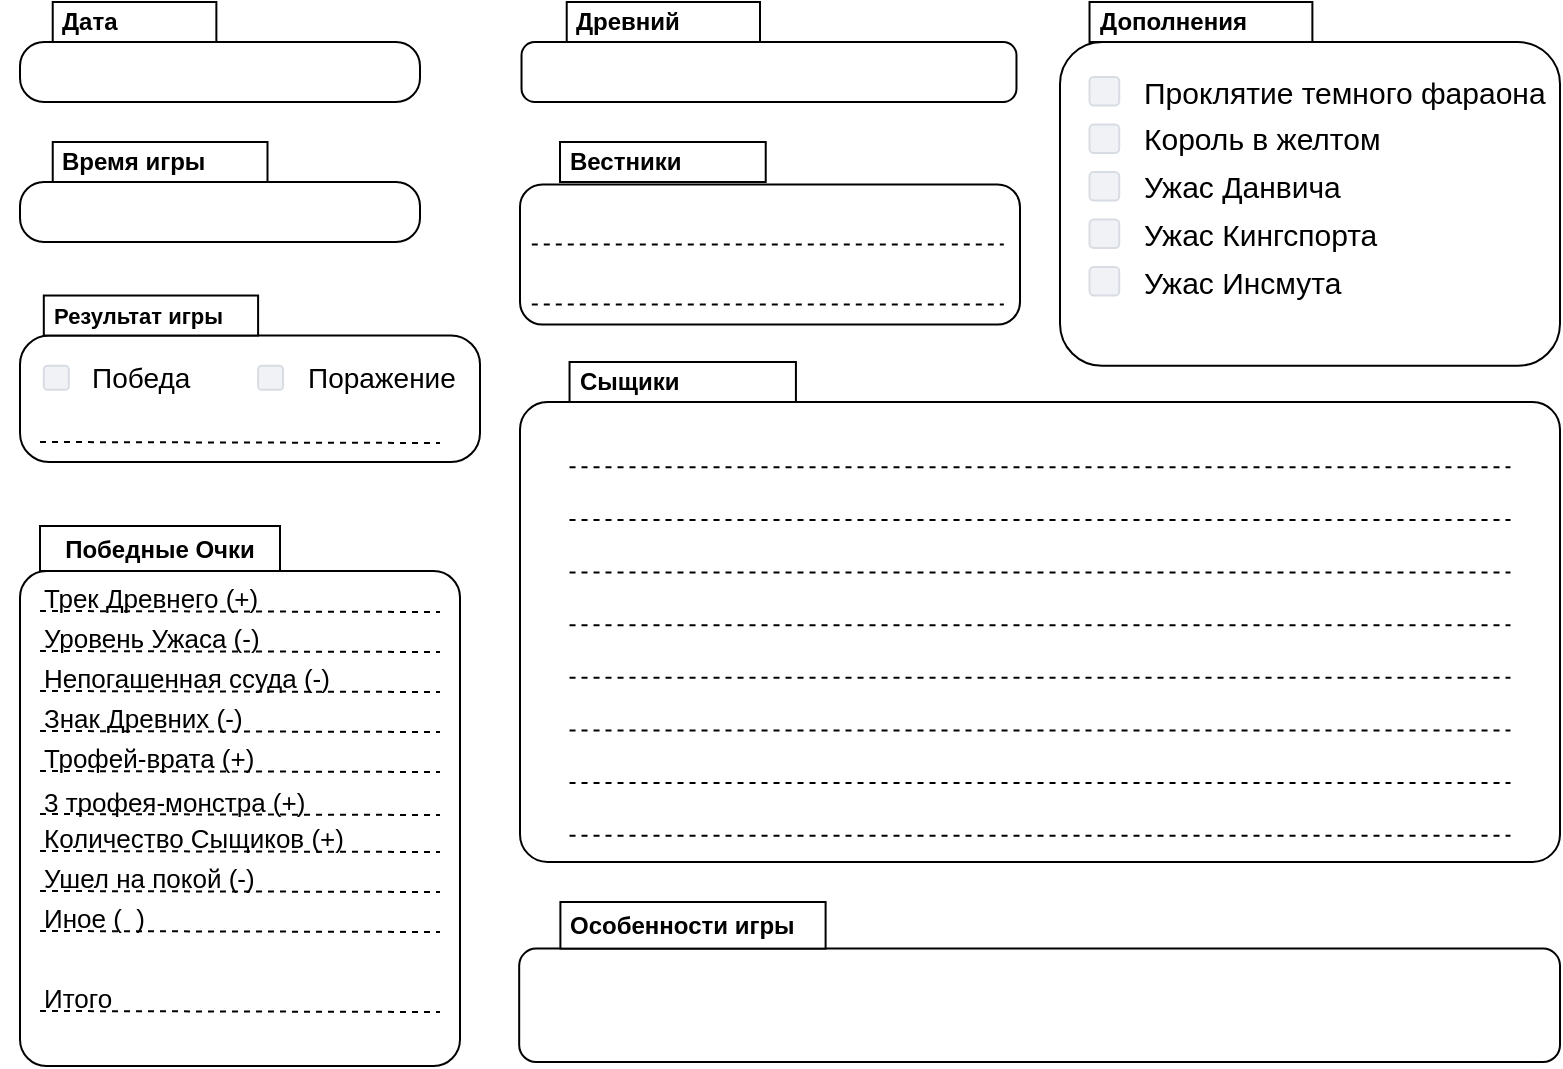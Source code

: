 <mxfile version="15.5.8" type="github">
  <diagram id="sBmuPLwduZAnjJ85MD6g" name="Page-1">
    <mxGraphModel dx="1038" dy="543" grid="1" gridSize="10" guides="1" tooltips="1" connect="1" arrows="1" fold="1" page="1" pageScale="1" pageWidth="827" pageHeight="583" math="0" shadow="0">
      <root>
        <mxCell id="0" />
        <mxCell id="1" parent="0" />
        <mxCell id="2OspAjWioLyoepziEBJt-59" value="" style="group;spacingLeft=0;" parent="1" vertex="1" connectable="0">
          <mxGeometry x="270" y="30" width="269" height="70" as="geometry" />
        </mxCell>
        <mxCell id="2OspAjWioLyoepziEBJt-60" value="" style="rounded=1;whiteSpace=wrap;html=1;arcSize=22;" parent="2OspAjWioLyoepziEBJt-59" vertex="1">
          <mxGeometry x="10.76" y="20" width="247.48" height="30" as="geometry" />
        </mxCell>
        <mxCell id="2OspAjWioLyoepziEBJt-61" value="&lt;font style=&quot;font-size: 12px&quot;&gt;&lt;b&gt;Древний&lt;br&gt;&lt;/b&gt;&lt;/font&gt;" style="rounded=0;whiteSpace=wrap;html=1;fontSize=11;align=left;spacingLeft=3;" parent="2OspAjWioLyoepziEBJt-59" vertex="1">
          <mxGeometry x="33.36" width="96.64" height="20" as="geometry" />
        </mxCell>
        <mxCell id="2OspAjWioLyoepziEBJt-62" value="" style="group" parent="1" vertex="1" connectable="0">
          <mxGeometry x="30" y="100" width="200" height="50" as="geometry" />
        </mxCell>
        <mxCell id="2OspAjWioLyoepziEBJt-20" value="" style="rounded=1;whiteSpace=wrap;html=1;arcSize=40;" parent="2OspAjWioLyoepziEBJt-62" vertex="1">
          <mxGeometry y="20" width="200" height="30" as="geometry" />
        </mxCell>
        <mxCell id="2OspAjWioLyoepziEBJt-21" value="&lt;font style=&quot;font-size: 12px&quot;&gt;&lt;b&gt;Время игры&lt;/b&gt;&lt;/font&gt;" style="rounded=0;whiteSpace=wrap;html=1;fontSize=11;align=left;spacingLeft=3;" parent="2OspAjWioLyoepziEBJt-62" vertex="1">
          <mxGeometry x="16.369" width="107.381" height="20" as="geometry" />
        </mxCell>
        <mxCell id="2OspAjWioLyoepziEBJt-63" value="" style="group" parent="1" vertex="1" connectable="0">
          <mxGeometry x="30" y="30" width="220" height="50" as="geometry" />
        </mxCell>
        <mxCell id="2OspAjWioLyoepziEBJt-32" value="" style="rounded=1;whiteSpace=wrap;html=1;arcSize=40;" parent="2OspAjWioLyoepziEBJt-63" vertex="1">
          <mxGeometry y="20" width="200" height="30" as="geometry" />
        </mxCell>
        <mxCell id="2OspAjWioLyoepziEBJt-33" value="&lt;font style=&quot;font-size: 12px&quot;&gt;&lt;b&gt;Дата&lt;/b&gt;&lt;/font&gt;" style="rounded=0;whiteSpace=wrap;html=1;fontSize=11;align=left;spacingLeft=3;" parent="2OspAjWioLyoepziEBJt-63" vertex="1">
          <mxGeometry x="16.364" width="81.818" height="20" as="geometry" />
        </mxCell>
        <mxCell id="2OspAjWioLyoepziEBJt-64" value="" style="group;spacingLeft=0;" parent="1" vertex="1" connectable="0">
          <mxGeometry x="280" y="210" width="520" height="250" as="geometry" />
        </mxCell>
        <mxCell id="2OspAjWioLyoepziEBJt-65" value="" style="rounded=1;whiteSpace=wrap;html=1;arcSize=6;" parent="2OspAjWioLyoepziEBJt-64" vertex="1">
          <mxGeometry y="20" width="520" height="230" as="geometry" />
        </mxCell>
        <mxCell id="2OspAjWioLyoepziEBJt-66" value="&lt;font style=&quot;font-size: 12px&quot;&gt;&lt;b&gt;Сыщики&lt;/b&gt;&lt;/font&gt;" style="rounded=0;whiteSpace=wrap;html=1;fontSize=11;align=left;spacingLeft=3;" parent="2OspAjWioLyoepziEBJt-64" vertex="1">
          <mxGeometry x="24.769" width="113.19" height="20" as="geometry" />
        </mxCell>
        <mxCell id="2OspAjWioLyoepziEBJt-67" value="" style="endArrow=none;dashed=1;html=1;rounded=0;fontSize=12;" parent="2OspAjWioLyoepziEBJt-64" edge="1">
          <mxGeometry width="50" height="50" relative="1" as="geometry">
            <mxPoint x="24.762" y="52.632" as="sourcePoint" />
            <mxPoint x="495.238" y="52.632" as="targetPoint" />
          </mxGeometry>
        </mxCell>
        <mxCell id="2OspAjWioLyoepziEBJt-68" value="" style="endArrow=none;dashed=1;html=1;rounded=0;fontSize=12;" parent="2OspAjWioLyoepziEBJt-64" edge="1">
          <mxGeometry width="50" height="50" relative="1" as="geometry">
            <mxPoint x="24.762" y="78.947" as="sourcePoint" />
            <mxPoint x="495.238" y="78.947" as="targetPoint" />
          </mxGeometry>
        </mxCell>
        <mxCell id="2OspAjWioLyoepziEBJt-69" value="" style="endArrow=none;dashed=1;html=1;rounded=0;fontSize=12;" parent="2OspAjWioLyoepziEBJt-64" edge="1">
          <mxGeometry width="50" height="50" relative="1" as="geometry">
            <mxPoint x="24.762" y="105.263" as="sourcePoint" />
            <mxPoint x="495.238" y="105.263" as="targetPoint" />
          </mxGeometry>
        </mxCell>
        <mxCell id="2OspAjWioLyoepziEBJt-70" value="" style="endArrow=none;dashed=1;html=1;rounded=0;fontSize=12;" parent="2OspAjWioLyoepziEBJt-64" edge="1">
          <mxGeometry width="50" height="50" relative="1" as="geometry">
            <mxPoint x="24.762" y="131.579" as="sourcePoint" />
            <mxPoint x="495.238" y="131.579" as="targetPoint" />
          </mxGeometry>
        </mxCell>
        <mxCell id="2OspAjWioLyoepziEBJt-71" value="" style="endArrow=none;dashed=1;html=1;rounded=0;fontSize=12;" parent="2OspAjWioLyoepziEBJt-64" edge="1">
          <mxGeometry width="50" height="50" relative="1" as="geometry">
            <mxPoint x="24.762" y="157.895" as="sourcePoint" />
            <mxPoint x="495.238" y="157.895" as="targetPoint" />
          </mxGeometry>
        </mxCell>
        <mxCell id="2OspAjWioLyoepziEBJt-72" value="" style="endArrow=none;dashed=1;html=1;rounded=0;fontSize=12;" parent="2OspAjWioLyoepziEBJt-64" edge="1">
          <mxGeometry width="50" height="50" relative="1" as="geometry">
            <mxPoint x="24.762" y="184.211" as="sourcePoint" />
            <mxPoint x="495.238" y="184.211" as="targetPoint" />
          </mxGeometry>
        </mxCell>
        <mxCell id="2OspAjWioLyoepziEBJt-73" value="" style="endArrow=none;dashed=1;html=1;rounded=0;fontSize=12;" parent="2OspAjWioLyoepziEBJt-64" edge="1">
          <mxGeometry width="50" height="50" relative="1" as="geometry">
            <mxPoint x="24.762" y="210.526" as="sourcePoint" />
            <mxPoint x="495.238" y="210.526" as="targetPoint" />
          </mxGeometry>
        </mxCell>
        <mxCell id="2OspAjWioLyoepziEBJt-74" value="" style="endArrow=none;dashed=1;html=1;rounded=0;fontSize=12;" parent="2OspAjWioLyoepziEBJt-64" edge="1">
          <mxGeometry width="50" height="50" relative="1" as="geometry">
            <mxPoint x="24.762" y="236.842" as="sourcePoint" />
            <mxPoint x="495.238" y="236.842" as="targetPoint" />
          </mxGeometry>
        </mxCell>
        <mxCell id="2OspAjWioLyoepziEBJt-75" value="" style="group" parent="1" vertex="1" connectable="0">
          <mxGeometry x="20" y="292" width="240" height="270" as="geometry" />
        </mxCell>
        <mxCell id="2OspAjWioLyoepziEBJt-76" value="" style="rounded=1;whiteSpace=wrap;html=1;arcSize=6;" parent="2OspAjWioLyoepziEBJt-75" vertex="1">
          <mxGeometry x="10" y="22.5" width="220" height="247.5" as="geometry" />
        </mxCell>
        <mxCell id="2OspAjWioLyoepziEBJt-77" value="&lt;div style=&quot;font-size: 12px&quot; align=&quot;center&quot;&gt;&lt;font style=&quot;font-size: 12px&quot;&gt;&lt;b&gt;Победные Очки&lt;/b&gt;&lt;/font&gt;&lt;/div&gt;" style="rounded=0;whiteSpace=wrap;html=1;fontSize=11;align=center;spacingLeft=0;spacing=2;spacingTop=1;" parent="2OspAjWioLyoepziEBJt-75" vertex="1">
          <mxGeometry x="20" width="120" height="22.5" as="geometry" />
        </mxCell>
        <mxCell id="2OspAjWioLyoepziEBJt-129" value="" style="group" parent="2OspAjWioLyoepziEBJt-75" vertex="1" connectable="0">
          <mxGeometry x="20" y="40" width="200" height="170" as="geometry" />
        </mxCell>
        <mxCell id="2OspAjWioLyoepziEBJt-99" value="" style="group" parent="2OspAjWioLyoepziEBJt-129" vertex="1" connectable="0">
          <mxGeometry width="200" height="90" as="geometry" />
        </mxCell>
        <mxCell id="2OspAjWioLyoepziEBJt-97" value="&lt;div align=&quot;left&quot;&gt;&lt;font style=&quot;font-size: 13px&quot;&gt;Уровень Ужаса (-)&lt;br&gt;&lt;/font&gt;&lt;/div&gt;" style="text;html=1;strokeColor=none;fillColor=none;align=left;verticalAlign=middle;whiteSpace=wrap;rounded=0;fontSize=15;" parent="2OspAjWioLyoepziEBJt-99" vertex="1">
          <mxGeometry width="130" height="30" as="geometry" />
        </mxCell>
        <mxCell id="2OspAjWioLyoepziEBJt-98" value="" style="endArrow=none;dashed=1;html=1;rounded=0;fontSize=13;exitX=0;exitY=0.75;exitDx=0;exitDy=0;" parent="2OspAjWioLyoepziEBJt-99" source="2OspAjWioLyoepziEBJt-97" edge="1">
          <mxGeometry width="50" height="50" relative="1" as="geometry">
            <mxPoint x="40" y="50" as="sourcePoint" />
            <mxPoint x="200" y="23" as="targetPoint" />
          </mxGeometry>
        </mxCell>
        <mxCell id="2OspAjWioLyoepziEBJt-100" value="" style="group" parent="2OspAjWioLyoepziEBJt-99" vertex="1" connectable="0">
          <mxGeometry y="-20" width="200" height="30" as="geometry" />
        </mxCell>
        <mxCell id="2OspAjWioLyoepziEBJt-101" value="&lt;div align=&quot;left&quot;&gt;&lt;font style=&quot;font-size: 13px&quot;&gt;Трек Древнего (+)&lt;br&gt;&lt;/font&gt;&lt;/div&gt;" style="text;html=1;strokeColor=none;fillColor=none;align=left;verticalAlign=middle;whiteSpace=wrap;rounded=0;fontSize=15;" parent="2OspAjWioLyoepziEBJt-100" vertex="1">
          <mxGeometry width="130" height="30" as="geometry" />
        </mxCell>
        <mxCell id="2OspAjWioLyoepziEBJt-102" value="" style="endArrow=none;dashed=1;html=1;rounded=0;fontSize=13;exitX=0;exitY=0.75;exitDx=0;exitDy=0;" parent="2OspAjWioLyoepziEBJt-100" source="2OspAjWioLyoepziEBJt-101" edge="1">
          <mxGeometry width="50" height="50" relative="1" as="geometry">
            <mxPoint x="40" y="50" as="sourcePoint" />
            <mxPoint x="200" y="23" as="targetPoint" />
          </mxGeometry>
        </mxCell>
        <mxCell id="2OspAjWioLyoepziEBJt-103" value="" style="group" parent="2OspAjWioLyoepziEBJt-99" vertex="1" connectable="0">
          <mxGeometry y="20" width="200" height="70" as="geometry" />
        </mxCell>
        <mxCell id="2OspAjWioLyoepziEBJt-104" value="&lt;div align=&quot;left&quot;&gt;&lt;font style=&quot;font-size: 13px&quot;&gt;Непогашенная ссуда (-)&lt;br&gt;&lt;/font&gt;&lt;/div&gt;" style="text;html=1;strokeColor=none;fillColor=none;align=left;verticalAlign=middle;whiteSpace=wrap;rounded=0;fontSize=15;" parent="2OspAjWioLyoepziEBJt-103" vertex="1">
          <mxGeometry width="150" height="30" as="geometry" />
        </mxCell>
        <mxCell id="2OspAjWioLyoepziEBJt-105" value="" style="endArrow=none;dashed=1;html=1;rounded=0;fontSize=13;exitX=0;exitY=0.75;exitDx=0;exitDy=0;" parent="2OspAjWioLyoepziEBJt-103" source="2OspAjWioLyoepziEBJt-104" edge="1">
          <mxGeometry width="50" height="50" relative="1" as="geometry">
            <mxPoint x="40" y="50" as="sourcePoint" />
            <mxPoint x="200" y="23" as="targetPoint" />
          </mxGeometry>
        </mxCell>
        <mxCell id="2OspAjWioLyoepziEBJt-106" value="" style="group" parent="2OspAjWioLyoepziEBJt-103" vertex="1" connectable="0">
          <mxGeometry y="20" width="200" height="50" as="geometry" />
        </mxCell>
        <mxCell id="2OspAjWioLyoepziEBJt-107" value="&lt;div align=&quot;left&quot;&gt;&lt;font style=&quot;font-size: 13px&quot;&gt;Знак Древних (-)&lt;br&gt;&lt;/font&gt;&lt;/div&gt;" style="text;html=1;strokeColor=none;fillColor=none;align=left;verticalAlign=middle;whiteSpace=wrap;rounded=0;fontSize=15;" parent="2OspAjWioLyoepziEBJt-106" vertex="1">
          <mxGeometry width="130" height="30" as="geometry" />
        </mxCell>
        <mxCell id="2OspAjWioLyoepziEBJt-108" value="" style="endArrow=none;dashed=1;html=1;rounded=0;fontSize=13;exitX=0;exitY=0.75;exitDx=0;exitDy=0;" parent="2OspAjWioLyoepziEBJt-106" source="2OspAjWioLyoepziEBJt-107" edge="1">
          <mxGeometry width="50" height="50" relative="1" as="geometry">
            <mxPoint x="40" y="50" as="sourcePoint" />
            <mxPoint x="200" y="23" as="targetPoint" />
          </mxGeometry>
        </mxCell>
        <mxCell id="2OspAjWioLyoepziEBJt-109" value="" style="group" parent="2OspAjWioLyoepziEBJt-106" vertex="1" connectable="0">
          <mxGeometry y="20" width="200" height="30" as="geometry" />
        </mxCell>
        <mxCell id="2OspAjWioLyoepziEBJt-110" value="&lt;div align=&quot;left&quot;&gt;&lt;font style=&quot;font-size: 13px&quot;&gt;Трофей-врата (+)&lt;br&gt;&lt;/font&gt;&lt;/div&gt;" style="text;html=1;strokeColor=none;fillColor=none;align=left;verticalAlign=middle;whiteSpace=wrap;rounded=0;fontSize=15;" parent="2OspAjWioLyoepziEBJt-109" vertex="1">
          <mxGeometry width="130" height="30" as="geometry" />
        </mxCell>
        <mxCell id="2OspAjWioLyoepziEBJt-111" value="" style="endArrow=none;dashed=1;html=1;rounded=0;fontSize=13;exitX=0;exitY=0.75;exitDx=0;exitDy=0;" parent="2OspAjWioLyoepziEBJt-109" source="2OspAjWioLyoepziEBJt-110" edge="1">
          <mxGeometry width="50" height="50" relative="1" as="geometry">
            <mxPoint x="40" y="50" as="sourcePoint" />
            <mxPoint x="200" y="23" as="targetPoint" />
          </mxGeometry>
        </mxCell>
        <mxCell id="2OspAjWioLyoepziEBJt-112" value="" style="group" parent="2OspAjWioLyoepziEBJt-129" vertex="1" connectable="0">
          <mxGeometry y="81.5" width="200" height="88.5" as="geometry" />
        </mxCell>
        <mxCell id="2OspAjWioLyoepziEBJt-113" value="&lt;div align=&quot;left&quot;&gt;&lt;font style=&quot;font-size: 13px&quot;&gt;3 трофея-монстра (+)&lt;br&gt;&lt;/font&gt;&lt;/div&gt;" style="text;html=1;strokeColor=none;fillColor=none;align=left;verticalAlign=middle;whiteSpace=wrap;rounded=0;fontSize=15;" parent="2OspAjWioLyoepziEBJt-112" vertex="1">
          <mxGeometry width="140" height="30" as="geometry" />
        </mxCell>
        <mxCell id="2OspAjWioLyoepziEBJt-114" value="" style="endArrow=none;dashed=1;html=1;rounded=0;fontSize=13;exitX=0;exitY=0.75;exitDx=0;exitDy=0;" parent="2OspAjWioLyoepziEBJt-112" source="2OspAjWioLyoepziEBJt-113" edge="1">
          <mxGeometry width="50" height="50" relative="1" as="geometry">
            <mxPoint x="40" y="50" as="sourcePoint" />
            <mxPoint x="200" y="23" as="targetPoint" />
          </mxGeometry>
        </mxCell>
        <mxCell id="2OspAjWioLyoepziEBJt-115" value="" style="group" parent="2OspAjWioLyoepziEBJt-112" vertex="1" connectable="0">
          <mxGeometry y="18.5" width="200" height="30" as="geometry" />
        </mxCell>
        <mxCell id="2OspAjWioLyoepziEBJt-116" value="&lt;div align=&quot;left&quot;&gt;&lt;font style=&quot;font-size: 13px&quot;&gt;Количество Сыщиков (+)&lt;br&gt;&lt;/font&gt;&lt;/div&gt;" style="text;html=1;strokeColor=none;fillColor=none;align=left;verticalAlign=middle;whiteSpace=wrap;rounded=0;fontSize=15;" parent="2OspAjWioLyoepziEBJt-115" vertex="1">
          <mxGeometry width="160" height="30" as="geometry" />
        </mxCell>
        <mxCell id="2OspAjWioLyoepziEBJt-117" value="" style="endArrow=none;dashed=1;html=1;rounded=0;fontSize=13;exitX=0;exitY=0.75;exitDx=0;exitDy=0;" parent="2OspAjWioLyoepziEBJt-115" source="2OspAjWioLyoepziEBJt-116" edge="1">
          <mxGeometry width="50" height="50" relative="1" as="geometry">
            <mxPoint x="40" y="50" as="sourcePoint" />
            <mxPoint x="200" y="23" as="targetPoint" />
          </mxGeometry>
        </mxCell>
        <mxCell id="2OspAjWioLyoepziEBJt-118" value="" style="group" parent="2OspAjWioLyoepziEBJt-112" vertex="1" connectable="0">
          <mxGeometry y="38.5" width="200" height="30" as="geometry" />
        </mxCell>
        <mxCell id="2OspAjWioLyoepziEBJt-119" value="&lt;div align=&quot;left&quot;&gt;&lt;font style=&quot;font-size: 13px&quot;&gt;Ушел на покой (-)&lt;br&gt;&lt;/font&gt;&lt;/div&gt;" style="text;html=1;strokeColor=none;fillColor=none;align=left;verticalAlign=middle;whiteSpace=wrap;rounded=0;fontSize=15;" parent="2OspAjWioLyoepziEBJt-118" vertex="1">
          <mxGeometry width="130" height="30" as="geometry" />
        </mxCell>
        <mxCell id="2OspAjWioLyoepziEBJt-120" value="" style="endArrow=none;dashed=1;html=1;rounded=0;fontSize=13;exitX=0;exitY=0.75;exitDx=0;exitDy=0;" parent="2OspAjWioLyoepziEBJt-118" source="2OspAjWioLyoepziEBJt-119" edge="1">
          <mxGeometry width="50" height="50" relative="1" as="geometry">
            <mxPoint x="40" y="50" as="sourcePoint" />
            <mxPoint x="200" y="23" as="targetPoint" />
          </mxGeometry>
        </mxCell>
        <mxCell id="2OspAjWioLyoepziEBJt-121" value="" style="group" parent="2OspAjWioLyoepziEBJt-112" vertex="1" connectable="0">
          <mxGeometry y="58.5" width="200" height="30" as="geometry" />
        </mxCell>
        <mxCell id="2OspAjWioLyoepziEBJt-122" value="&lt;div align=&quot;left&quot;&gt;&lt;font style=&quot;font-size: 13px&quot;&gt;Иное (&amp;nbsp; )&lt;br&gt;&lt;/font&gt;&lt;/div&gt;" style="text;html=1;strokeColor=none;fillColor=none;align=left;verticalAlign=middle;whiteSpace=wrap;rounded=0;fontSize=15;" parent="2OspAjWioLyoepziEBJt-121" vertex="1">
          <mxGeometry width="130" height="30" as="geometry" />
        </mxCell>
        <mxCell id="2OspAjWioLyoepziEBJt-123" value="" style="endArrow=none;dashed=1;html=1;rounded=0;fontSize=13;exitX=0;exitY=0.75;exitDx=0;exitDy=0;" parent="2OspAjWioLyoepziEBJt-121" source="2OspAjWioLyoepziEBJt-122" edge="1">
          <mxGeometry width="50" height="50" relative="1" as="geometry">
            <mxPoint x="40" y="50" as="sourcePoint" />
            <mxPoint x="200" y="23" as="targetPoint" />
          </mxGeometry>
        </mxCell>
        <mxCell id="2OspAjWioLyoepziEBJt-124" value="" style="group" parent="2OspAjWioLyoepziEBJt-75" vertex="1" connectable="0">
          <mxGeometry x="20" y="220" width="200" height="30" as="geometry" />
        </mxCell>
        <mxCell id="2OspAjWioLyoepziEBJt-125" value="&lt;div align=&quot;left&quot;&gt;&lt;font style=&quot;font-size: 13px&quot;&gt;Итого&lt;br&gt;&lt;/font&gt;&lt;/div&gt;" style="text;html=1;strokeColor=none;fillColor=none;align=left;verticalAlign=middle;whiteSpace=wrap;rounded=0;fontSize=15;" parent="2OspAjWioLyoepziEBJt-124" vertex="1">
          <mxGeometry width="130" height="30" as="geometry" />
        </mxCell>
        <mxCell id="2OspAjWioLyoepziEBJt-126" value="" style="endArrow=none;dashed=1;html=1;rounded=0;fontSize=13;exitX=0;exitY=0.75;exitDx=0;exitDy=0;" parent="2OspAjWioLyoepziEBJt-124" source="2OspAjWioLyoepziEBJt-125" edge="1">
          <mxGeometry width="50" height="50" relative="1" as="geometry">
            <mxPoint x="40" y="50" as="sourcePoint" />
            <mxPoint x="200" y="23" as="targetPoint" />
          </mxGeometry>
        </mxCell>
        <mxCell id="2OspAjWioLyoepziEBJt-94" value="" style="group" parent="1" vertex="1" connectable="0">
          <mxGeometry x="290" y="440" width="510" height="120" as="geometry" />
        </mxCell>
        <mxCell id="2OspAjWioLyoepziEBJt-92" value="" style="rounded=1;whiteSpace=wrap;html=1;" parent="2OspAjWioLyoepziEBJt-94" vertex="1">
          <mxGeometry x="-10.408" y="63.3" width="520.408" height="56.7" as="geometry" />
        </mxCell>
        <mxCell id="2OspAjWioLyoepziEBJt-93" value="&lt;font style=&quot;font-size: 12px&quot;&gt;&lt;b&gt;Особенности игры&lt;br&gt;&lt;/b&gt;&lt;/font&gt;" style="rounded=0;whiteSpace=wrap;html=1;fontSize=11;align=left;spacingLeft=3;" parent="2OspAjWioLyoepziEBJt-94" vertex="1">
          <mxGeometry x="10.2" y="40" width="132.6" height="23.301" as="geometry" />
        </mxCell>
        <mxCell id="2OspAjWioLyoepziEBJt-133" value="" style="rounded=1;whiteSpace=wrap;html=1;arcSize=23;" parent="1" vertex="1">
          <mxGeometry x="30" y="196.76" width="230" height="63.24" as="geometry" />
        </mxCell>
        <mxCell id="2OspAjWioLyoepziEBJt-134" value="&lt;b&gt;Результат игры&lt;/b&gt;" style="rounded=0;whiteSpace=wrap;html=1;fontSize=11;align=left;spacingLeft=3;" parent="1" vertex="1">
          <mxGeometry x="41.906" y="176.76" width="107.146" height="20" as="geometry" />
        </mxCell>
        <mxCell id="2OspAjWioLyoepziEBJt-143" value="&lt;font style=&quot;font-size: 14px&quot;&gt;Победа&lt;/font&gt;" style="rounded=1;fillColor=#F0F2F5;strokeColor=#D8DCE3;align=left;verticalAlign=middle;fontStyle=0;fontSize=12;labelPosition=right;verticalLabelPosition=middle;spacingLeft=10;html=1;shadow=0;dashed=0" parent="1" vertex="1">
          <mxGeometry x="41.903" y="211.89" width="12.5" height="12" as="geometry" />
        </mxCell>
        <mxCell id="2OspAjWioLyoepziEBJt-144" value="&lt;font style=&quot;font-size: 14px&quot;&gt;Поражение&lt;/font&gt;" style="rounded=1;fillColor=#F0F2F5;strokeColor=#D8DCE3;align=left;verticalAlign=middle;fontStyle=0;fontSize=12;labelPosition=right;verticalLabelPosition=middle;spacingLeft=10;html=1;shadow=0;dashed=0" parent="1" vertex="1">
          <mxGeometry x="149.05" y="211.89" width="12.5" height="12" as="geometry" />
        </mxCell>
        <mxCell id="2OspAjWioLyoepziEBJt-39" value="" style="rounded=1;whiteSpace=wrap;html=1;arcSize=13;" parent="1" vertex="1">
          <mxGeometry x="550" y="50.005" width="250" height="161.88" as="geometry" />
        </mxCell>
        <mxCell id="2OspAjWioLyoepziEBJt-40" value="&lt;font style=&quot;font-size: 12px&quot;&gt;&lt;b&gt;Дополнения&lt;/b&gt;&lt;/font&gt;" style="rounded=0;whiteSpace=wrap;html=1;fontSize=11;align=left;spacingLeft=3;" parent="1" vertex="1">
          <mxGeometry x="564.76" y="30.005" width="111.43" height="20" as="geometry" />
        </mxCell>
        <mxCell id="2OspAjWioLyoepziEBJt-41" value="Проклятие темного фараона" style="rounded=1;fillColor=#F0F2F5;strokeColor=#D8DCE3;align=left;verticalAlign=middle;fontStyle=0;fontSize=15;labelPosition=right;verticalLabelPosition=middle;spacingLeft=10;html=1;shadow=0;dashed=0" parent="1" vertex="1">
          <mxGeometry x="564.762" y="67.505" width="14.857" height="14.25" as="geometry" />
        </mxCell>
        <mxCell id="2OspAjWioLyoepziEBJt-49" value="Король в желтом" style="rounded=1;fillColor=#F0F2F5;strokeColor=#D8DCE3;align=left;verticalAlign=middle;fontStyle=0;fontSize=15;labelPosition=right;verticalLabelPosition=middle;spacingLeft=10;html=1;shadow=0;dashed=0" parent="1" vertex="1">
          <mxGeometry x="564.762" y="91.255" width="14.857" height="14.25" as="geometry" />
        </mxCell>
        <mxCell id="2OspAjWioLyoepziEBJt-50" value="Ужас Данвича" style="rounded=1;fillColor=#F0F2F5;strokeColor=#D8DCE3;align=left;verticalAlign=middle;fontStyle=0;fontSize=15;labelPosition=right;verticalLabelPosition=middle;spacingLeft=10;html=1;shadow=0;dashed=0" parent="1" vertex="1">
          <mxGeometry x="564.762" y="115.005" width="14.857" height="14.25" as="geometry" />
        </mxCell>
        <mxCell id="2OspAjWioLyoepziEBJt-51" value="Ужас Кингспорта" style="rounded=1;fillColor=#F0F2F5;strokeColor=#D8DCE3;align=left;verticalAlign=middle;fontStyle=0;fontSize=15;labelPosition=right;verticalLabelPosition=middle;spacingLeft=10;html=1;shadow=0;dashed=0" parent="1" vertex="1">
          <mxGeometry x="564.762" y="138.755" width="14.857" height="14.25" as="geometry" />
        </mxCell>
        <mxCell id="2OspAjWioLyoepziEBJt-52" value="Ужас Инсмута" style="rounded=1;fillColor=#F0F2F5;strokeColor=#D8DCE3;align=left;verticalAlign=middle;fontStyle=0;fontSize=15;labelPosition=right;verticalLabelPosition=middle;spacingLeft=10;html=1;shadow=0;dashed=0" parent="1" vertex="1">
          <mxGeometry x="564.762" y="162.505" width="14.857" height="14.25" as="geometry" />
        </mxCell>
        <mxCell id="2OspAjWioLyoepziEBJt-80" value="&lt;font style=&quot;font-size: 12px&quot;&gt;&lt;b&gt;Вестники&lt;/b&gt;&lt;/font&gt;" style="rounded=0;whiteSpace=wrap;html=1;fontSize=11;align=left;spacingLeft=3;" parent="1" vertex="1">
          <mxGeometry x="300.004" y="100" width="102.854" height="20" as="geometry" />
        </mxCell>
        <mxCell id="D0oBit2DiYCuX3BYFi28-3" value="" style="group" vertex="1" connectable="0" parent="1">
          <mxGeometry x="280" y="121.25" width="250" height="70" as="geometry" />
        </mxCell>
        <mxCell id="2OspAjWioLyoepziEBJt-79" value="" style="rounded=1;whiteSpace=wrap;html=1;arcSize=16;" parent="D0oBit2DiYCuX3BYFi28-3" vertex="1">
          <mxGeometry width="250" height="70" as="geometry" />
        </mxCell>
        <mxCell id="2OspAjWioLyoepziEBJt-81" value="" style="endArrow=none;dashed=1;html=1;rounded=0;fontSize=12;" parent="D0oBit2DiYCuX3BYFi28-3" edge="1">
          <mxGeometry x="-6.522" y="-32.22" width="62.112" height="77.778" as="geometry">
            <mxPoint x="5.901" y="30.002" as="sourcePoint" />
            <mxPoint x="241.925" y="30.002" as="targetPoint" />
          </mxGeometry>
        </mxCell>
        <mxCell id="2OspAjWioLyoepziEBJt-82" value="" style="endArrow=none;dashed=1;html=1;rounded=0;fontSize=12;" parent="D0oBit2DiYCuX3BYFi28-3" edge="1">
          <mxGeometry x="-6.522" y="-33.33" width="62.112" height="77.778" as="geometry">
            <mxPoint x="5.901" y="60.003" as="sourcePoint" />
            <mxPoint x="241.925" y="60.003" as="targetPoint" />
          </mxGeometry>
        </mxCell>
        <mxCell id="D0oBit2DiYCuX3BYFi28-5" value="" style="endArrow=none;dashed=1;html=1;rounded=0;fontSize=13;exitX=0;exitY=0.75;exitDx=0;exitDy=0;" edge="1" parent="1">
          <mxGeometry width="50" height="50" relative="1" as="geometry">
            <mxPoint x="40" y="250" as="sourcePoint" />
            <mxPoint x="240" y="250.5" as="targetPoint" />
          </mxGeometry>
        </mxCell>
      </root>
    </mxGraphModel>
  </diagram>
</mxfile>
